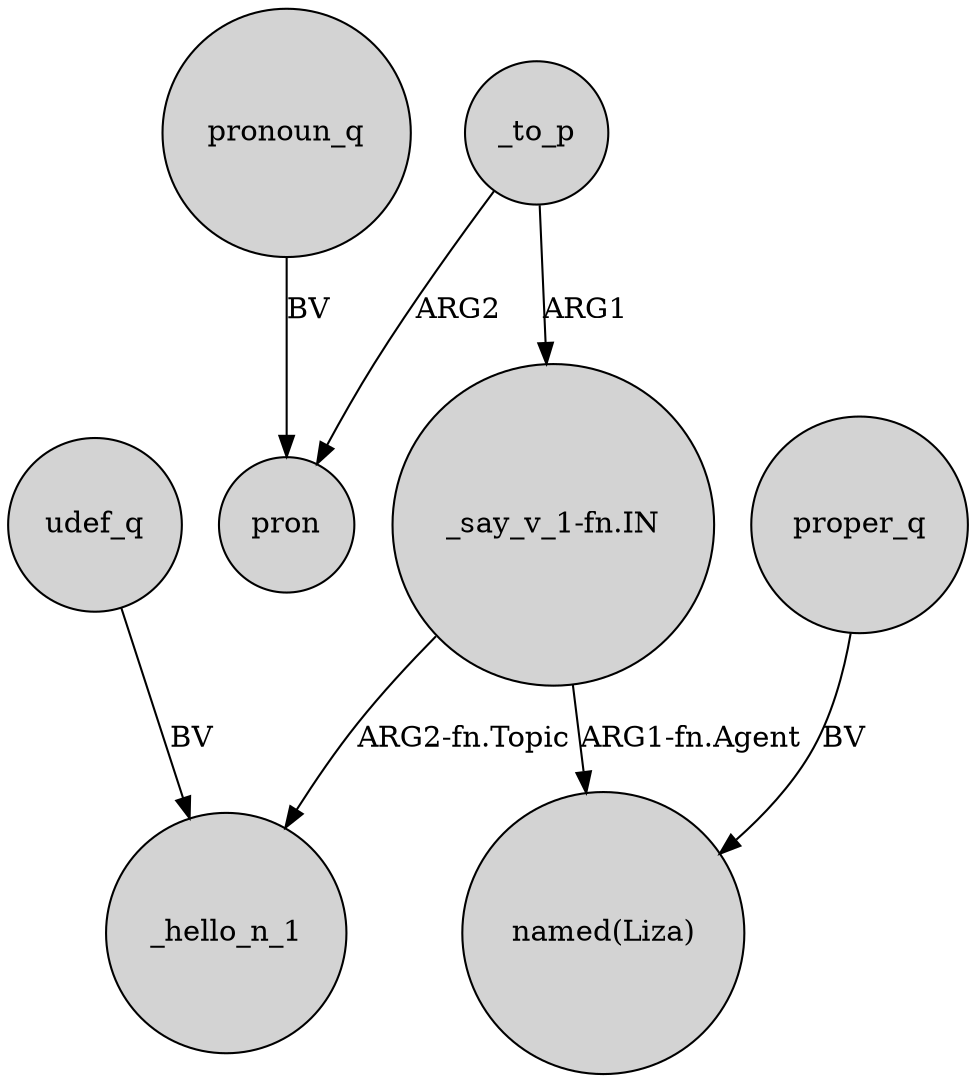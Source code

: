 digraph {
	node [shape=circle style=filled]
	_to_p -> "_say_v_1-fn.IN" [label=ARG1]
	udef_q -> _hello_n_1 [label=BV]
	"_say_v_1-fn.IN" -> "named(Liza)" [label="ARG1-fn.Agent"]
	_to_p -> pron [label=ARG2]
	proper_q -> "named(Liza)" [label=BV]
	"_say_v_1-fn.IN" -> _hello_n_1 [label="ARG2-fn.Topic"]
	pronoun_q -> pron [label=BV]
}
